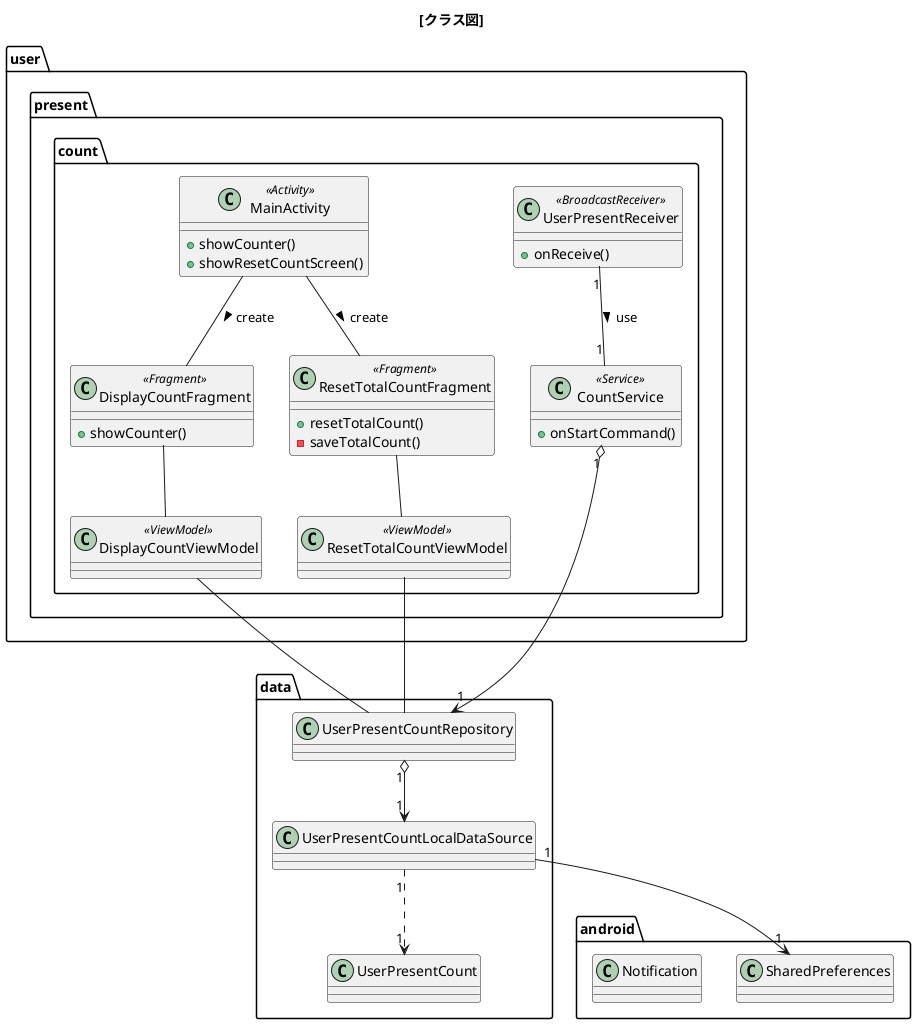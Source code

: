 @startuml

title [クラス図]

' === 定義 ===
package android {
    class SharedPreferences
    class Notification
}

package user.present.count {
    class UserPresentReceiver <<BroadcastReceiver>> {
        + onReceive()
    }

    class CountService <<Service>> {
        + onStartCommand()
    }

    class MainActivity <<Activity>> {
        + showCounter()
        + showResetCountScreen()
    }

    class DisplayCountFragment <<Fragment>> {
        + showCounter()
    }

    class DisplayCountViewModel <<ViewModel>> {
    }

    class ResetTotalCountFragment <<Fragment>> {
        + resetTotalCount()
        - saveTotalCount()
    }

    class ResetTotalCountViewModel <<ViewModel>> {

    }
}

package data {
    class UserPresentCountRepository
    class UserPresentCountLocalDataSource
    class UserPresentCount
}

' === 関係 ===
UserPresentReceiver "1" -- "1" CountService : use >
CountService "1" o--> "1" UserPresentCountRepository
UserPresentCountRepository "1" o--> "1" UserPresentCountLocalDataSource
UserPresentCountLocalDataSource "1" ..> "1" UserPresentCount
UserPresentCountLocalDataSource "1" --> "1" SharedPreferences

MainActivity -- DisplayCountFragment : create >
MainActivity -- ResetTotalCountFragment : create >
DisplayCountFragment -- DisplayCountViewModel
ResetTotalCountFragment -- ResetTotalCountViewModel
DisplayCountViewModel -- UserPresentCountRepository
ResetTotalCountViewModel -- UserPresentCountRepository

@enduml